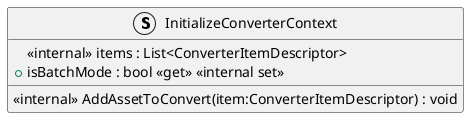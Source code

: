 @startuml
struct InitializeConverterContext {
    <<internal>> items : List<ConverterItemDescriptor>
    + isBatchMode : bool <<get>> <<internal set>>
    <<internal>> AddAssetToConvert(item:ConverterItemDescriptor) : void
}
@enduml

